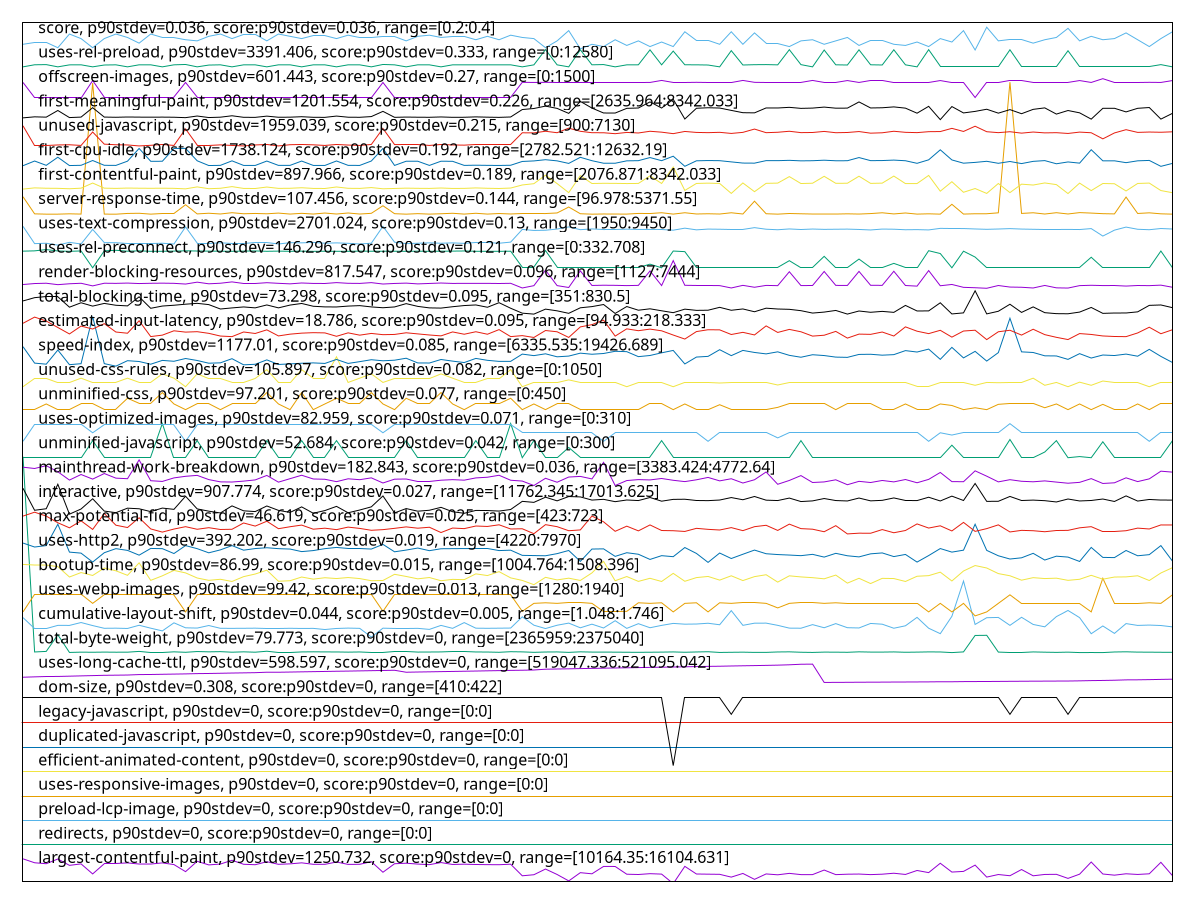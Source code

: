 reset

$largestContentfulPaintP90Stdev1250732ScoreP90Stdev0Range101643516104631 <<EOF
0 0.9284928380115165
1 0.7677167742818058
2 0.7285105765691386
3 0.9217940813853827
4 0.6610443871034937
5 0.7216647158328309
6 0.31030762570934467
7 0.7278273425868051
8 0.7277285030014355
9 0.7620294332915938
10 0.7156572372764982
11 0.7146454793389823
12 0.7623990334380988
13 0.6933783668570892
14 0.4036762902722417
15 0.8275227675181709
16 0.6796443711375701
17 0.715342662111285
18 0.8700519435334404
19 0.7057618972114765
20 0.6875125155854196
21 0.8097232557624952
22 0.7049233438807048
23 0.7226269256145628
24 0.7646531750123264
25 0.7046118494298415
26 0.7034683909538977
27 0.7981636453457197
28 0.7009250045324413
29 0.704148715372678
30 0.8124893949464789
31 0.37920069937105794
32 0.7281870159870736
33 0.7492969264617595
34 0.713948296566679
35 0.6900405840105313
36 0.7758430997071994
37 0.6977189222243103
38 0.7095195129635115
39 0.6967452453391663
40 0.6907023385678177
41 0.6873524895900593
42 0.709041060910002
43 0.23396401554489366
44 0.2772965734021149
45 0.5102064511380981
46 0.2874182603964033
47 0.02389327036288047
48 0.36193885784471513
49 0.31508110701802616
50 0.6182358074118324
51 0.615487296759957
52 0.2985045532835833
53 0.2867040481197809
54 0.3206603662798213
55 0.3030460396866923
56 -0.0881909905975864
57 0.6207108190898176
58 0.30733311042979583
59 0.30037232193318264
60 0.29372465382000756
61 0.17956168085241986
62 0.3300388309373652
63 0.08859237931515529
64 0.3098438070489924
65 0.27458443229464
66 0.3330796671508205
67 0.28243982600810025
68 0.28273078236330207
69 0.4691814339038243
70 0.2817201369059683
71 0.2987758272971095
72 0.30512954391613345
73 0.28220552056676373
74 0.2993751973888261
75 0.33860141974476354
76 0.28900191872268755
77 0.45150848816266054
78 0.36416621431918506
79 0.7477154930958383
80 0.38649215120781744
81 0.4138763643316361
82 0.6713724819591786
83 0.1805879866076947
84 0.28583032330018865
85 0.2365950311745073
86 0.49046386438206513
87 0.2333571148181015
88 0.289315809284711
89 0.29393782213789166
90 0.1275227675181707
91 0.300513350190057
92 0.7983182800909692
93 0.30719610421665466
94 0.25976302998525336
95 0.3163204099403898
96 0.2888297410207268
97 0.31572857048374914
98 0.7858650057867314
99 0.23743589504104046
EOF

$redirectsP90Stdev0ScoreP90Stdev0Range00 <<EOF
0 1.5
1 1.5
2 1.5
3 1.5
4 1.5
5 1.5
6 1.5
7 1.5
8 1.5
9 1.5
10 1.5
11 1.5
12 1.5
13 1.5
14 1.5
15 1.5
16 1.5
17 1.5
18 1.5
19 1.5
20 1.5
21 1.5
22 1.5
23 1.5
24 1.5
25 1.5
26 1.5
27 1.5
28 1.5
29 1.5
30 1.5
31 1.5
32 1.5
33 1.5
34 1.5
35 1.5
36 1.5
37 1.5
38 1.5
39 1.5
40 1.5
41 1.5
42 1.5
43 1.5
44 1.5
45 1.5
46 1.5
47 1.5
48 1.5
49 1.5
50 1.5
51 1.5
52 1.5
53 1.5
54 1.5
55 1.5
56 1.5
57 1.5
58 1.5
59 1.5
60 1.5
61 1.5
62 1.5
63 1.5
64 1.5
65 1.5
66 1.5
67 1.5
68 1.5
69 1.5
70 1.5
71 1.5
72 1.5
73 1.5
74 1.5
75 1.5
76 1.5
77 1.5
78 1.5
79 1.5
80 1.5
81 1.5
82 1.5
83 1.5
84 1.5
85 1.5
86 1.5
87 1.5
88 1.5
89 1.5
90 1.5
91 1.5
92 1.5
93 1.5
94 1.5
95 1.5
96 1.5
97 1.5
98 1.5
99 1.5
EOF

$preloadLcpImageP90Stdev0ScoreP90Stdev0Range00 <<EOF
0 2.5
1 2.5
2 2.5
3 2.5
4 2.5
5 2.5
6 2.5
7 2.5
8 2.5
9 2.5
10 2.5
11 2.5
12 2.5
13 2.5
14 2.5
15 2.5
16 2.5
17 2.5
18 2.5
19 2.5
20 2.5
21 2.5
22 2.5
23 2.5
24 2.5
25 2.5
26 2.5
27 2.5
28 2.5
29 2.5
30 2.5
31 2.5
32 2.5
33 2.5
34 2.5
35 2.5
36 2.5
37 2.5
38 2.5
39 2.5
40 2.5
41 2.5
42 2.5
43 2.5
44 2.5
45 2.5
46 2.5
47 2.5
48 2.5
49 2.5
50 2.5
51 2.5
52 2.5
53 2.5
54 2.5
55 2.5
56 2.5
57 2.5
58 2.5
59 2.5
60 2.5
61 2.5
62 2.5
63 2.5
64 2.5
65 2.5
66 2.5
67 2.5
68 2.5
69 2.5
70 2.5
71 2.5
72 2.5
73 2.5
74 2.5
75 2.5
76 2.5
77 2.5
78 2.5
79 2.5
80 2.5
81 2.5
82 2.5
83 2.5
84 2.5
85 2.5
86 2.5
87 2.5
88 2.5
89 2.5
90 2.5
91 2.5
92 2.5
93 2.5
94 2.5
95 2.5
96 2.5
97 2.5
98 2.5
99 2.5
EOF

$usesResponsiveImagesP90Stdev0ScoreP90Stdev0Range00 <<EOF
0 3.5
1 3.5
2 3.5
3 3.5
4 3.5
5 3.5
6 3.5
7 3.5
8 3.5
9 3.5
10 3.5
11 3.5
12 3.5
13 3.5
14 3.5
15 3.5
16 3.5
17 3.5
18 3.5
19 3.5
20 3.5
21 3.5
22 3.5
23 3.5
24 3.5
25 3.5
26 3.5
27 3.5
28 3.5
29 3.5
30 3.5
31 3.5
32 3.5
33 3.5
34 3.5
35 3.5
36 3.5
37 3.5
38 3.5
39 3.5
40 3.5
41 3.5
42 3.5
43 3.5
44 3.5
45 3.5
46 3.5
47 3.5
48 3.5
49 3.5
50 3.5
51 3.5
52 3.5
53 3.5
54 3.5
55 3.5
56 3.5
57 3.5
58 3.5
59 3.5
60 3.5
61 3.5
62 3.5
63 3.5
64 3.5
65 3.5
66 3.5
67 3.5
68 3.5
69 3.5
70 3.5
71 3.5
72 3.5
73 3.5
74 3.5
75 3.5
76 3.5
77 3.5
78 3.5
79 3.5
80 3.5
81 3.5
82 3.5
83 3.5
84 3.5
85 3.5
86 3.5
87 3.5
88 3.5
89 3.5
90 3.5
91 3.5
92 3.5
93 3.5
94 3.5
95 3.5
96 3.5
97 3.5
98 3.5
99 3.5
EOF

$efficientAnimatedContentP90Stdev0ScoreP90Stdev0Range00 <<EOF
0 4.5
1 4.5
2 4.5
3 4.5
4 4.5
5 4.5
6 4.5
7 4.5
8 4.5
9 4.5
10 4.5
11 4.5
12 4.5
13 4.5
14 4.5
15 4.5
16 4.5
17 4.5
18 4.5
19 4.5
20 4.5
21 4.5
22 4.5
23 4.5
24 4.5
25 4.5
26 4.5
27 4.5
28 4.5
29 4.5
30 4.5
31 4.5
32 4.5
33 4.5
34 4.5
35 4.5
36 4.5
37 4.5
38 4.5
39 4.5
40 4.5
41 4.5
42 4.5
43 4.5
44 4.5
45 4.5
46 4.5
47 4.5
48 4.5
49 4.5
50 4.5
51 4.5
52 4.5
53 4.5
54 4.5
55 4.5
56 4.5
57 4.5
58 4.5
59 4.5
60 4.5
61 4.5
62 4.5
63 4.5
64 4.5
65 4.5
66 4.5
67 4.5
68 4.5
69 4.5
70 4.5
71 4.5
72 4.5
73 4.5
74 4.5
75 4.5
76 4.5
77 4.5
78 4.5
79 4.5
80 4.5
81 4.5
82 4.5
83 4.5
84 4.5
85 4.5
86 4.5
87 4.5
88 4.5
89 4.5
90 4.5
91 4.5
92 4.5
93 4.5
94 4.5
95 4.5
96 4.5
97 4.5
98 4.5
99 4.5
EOF

$duplicatedJavascriptP90Stdev0ScoreP90Stdev0Range00 <<EOF
0 5.5
1 5.5
2 5.5
3 5.5
4 5.5
5 5.5
6 5.5
7 5.5
8 5.5
9 5.5
10 5.5
11 5.5
12 5.5
13 5.5
14 5.5
15 5.5
16 5.5
17 5.5
18 5.5
19 5.5
20 5.5
21 5.5
22 5.5
23 5.5
24 5.5
25 5.5
26 5.5
27 5.5
28 5.5
29 5.5
30 5.5
31 5.5
32 5.5
33 5.5
34 5.5
35 5.5
36 5.5
37 5.5
38 5.5
39 5.5
40 5.5
41 5.5
42 5.5
43 5.5
44 5.5
45 5.5
46 5.5
47 5.5
48 5.5
49 5.5
50 5.5
51 5.5
52 5.5
53 5.5
54 5.5
55 5.5
56 5.5
57 5.5
58 5.5
59 5.5
60 5.5
61 5.5
62 5.5
63 5.5
64 5.5
65 5.5
66 5.5
67 5.5
68 5.5
69 5.5
70 5.5
71 5.5
72 5.5
73 5.5
74 5.5
75 5.5
76 5.5
77 5.5
78 5.5
79 5.5
80 5.5
81 5.5
82 5.5
83 5.5
84 5.5
85 5.5
86 5.5
87 5.5
88 5.5
89 5.5
90 5.5
91 5.5
92 5.5
93 5.5
94 5.5
95 5.5
96 5.5
97 5.5
98 5.5
99 5.5
EOF

$legacyJavascriptP90Stdev0ScoreP90Stdev0Range00 <<EOF
0 6.5
1 6.5
2 6.5
3 6.5
4 6.5
5 6.5
6 6.5
7 6.5
8 6.5
9 6.5
10 6.5
11 6.5
12 6.5
13 6.5
14 6.5
15 6.5
16 6.5
17 6.5
18 6.5
19 6.5
20 6.5
21 6.5
22 6.5
23 6.5
24 6.5
25 6.5
26 6.5
27 6.5
28 6.5
29 6.5
30 6.5
31 6.5
32 6.5
33 6.5
34 6.5
35 6.5
36 6.5
37 6.5
38 6.5
39 6.5
40 6.5
41 6.5
42 6.5
43 6.5
44 6.5
45 6.5
46 6.5
47 6.5
48 6.5
49 6.5
50 6.5
51 6.5
52 6.5
53 6.5
54 6.5
55 6.5
56 6.5
57 6.5
58 6.5
59 6.5
60 6.5
61 6.5
62 6.5
63 6.5
64 6.5
65 6.5
66 6.5
67 6.5
68 6.5
69 6.5
70 6.5
71 6.5
72 6.5
73 6.5
74 6.5
75 6.5
76 6.5
77 6.5
78 6.5
79 6.5
80 6.5
81 6.5
82 6.5
83 6.5
84 6.5
85 6.5
86 6.5
87 6.5
88 6.5
89 6.5
90 6.5
91 6.5
92 6.5
93 6.5
94 6.5
95 6.5
96 6.5
97 6.5
98 6.5
99 6.5
EOF

$domSizeP90Stdev0308ScoreP90Stdev0Range410422 <<EOF
0 7.548999999999992
1 7.548999999999992
2 7.548999999999992
3 7.548999999999992
4 7.548999999999992
5 7.548999999999992
6 7.548999999999992
7 7.548999999999992
8 7.548999999999992
9 7.548999999999992
10 7.548999999999992
11 7.548999999999992
12 7.548999999999992
13 7.548999999999992
14 7.548999999999992
15 7.548999999999992
16 7.548999999999992
17 7.548999999999992
18 7.548999999999992
19 7.548999999999992
20 7.548999999999992
21 7.548999999999992
22 7.548999999999992
23 7.548999999999992
24 7.548999999999992
25 7.548999999999992
26 7.548999999999992
27 7.548999999999992
28 7.548999999999992
29 7.548999999999992
30 7.548999999999992
31 7.548999999999992
32 7.548999999999992
33 7.548999999999992
34 7.548999999999992
35 7.548999999999992
36 7.548999999999992
37 7.548999999999992
38 7.548999999999992
39 7.548999999999992
40 7.548999999999992
41 7.548999999999992
42 7.548999999999992
43 7.548999999999992
44 7.548999999999992
45 7.548999999999992
46 7.548999999999992
47 7.548999999999992
48 7.548999999999992
49 7.548999999999992
50 7.548999999999992
51 7.548999999999992
52 7.548999999999992
53 7.548999999999992
54 7.548999999999992
55 7.548999999999992
56 4.748999999999995
57 7.548999999999992
58 7.548999999999992
59 7.548999999999992
60 7.548999999999992
61 6.8489999999999895
62 7.548999999999992
63 7.548999999999992
64 7.548999999999992
65 7.548999999999992
66 7.548999999999992
67 7.548999999999992
68 7.548999999999992
69 7.548999999999992
70 7.548999999999992
71 7.548999999999992
72 7.548999999999992
73 7.548999999999992
74 7.548999999999992
75 7.548999999999992
76 7.548999999999992
77 7.548999999999992
78 7.548999999999992
79 7.548999999999992
80 7.548999999999992
81 7.548999999999992
82 7.548999999999992
83 7.548999999999992
84 7.548999999999992
85 6.8489999999999895
86 7.548999999999992
87 7.548999999999992
88 7.548999999999992
89 7.548999999999992
90 6.8489999999999895
91 7.548999999999992
92 7.548999999999992
93 7.548999999999992
94 7.548999999999992
95 7.548999999999992
96 7.548999999999992
97 7.548999999999992
98 7.548999999999992
99 7.548999999999992
EOF

$usesLongCacheTtlP90Stdev598597ScoreP90Stdev0Range519047336521095042 <<EOF
0 8.368575461864594
1 8.383931992996196
2 8.398135112846688
3 8.400491324014894
4 8.41201974686922
5 8.42380658302227
6 8.435299453822978
7 8.447498189816883
8 8.452480370387349
9 8.458667967625274
10 8.477583365773711
11 8.480772657389764
12 8.489424110703851
13 8.497076191890159
14 8.505253282417783
15 8.516790869244772
16 8.522434198982154
17 8.531156625402616
18 8.540272122144984
19 8.547496649348147
20 8.55548928686639
21 8.574043591167111
22 8.572697812312526
23 8.580871261675043
24 8.58938076644813
25 8.597225455052438
26 8.605143122546934
27 8.613807395047132
28 8.6202123828958
29 8.628679383200534
30 8.636918936673709
31 8.645344322100698
32 8.653957244014407
33 8.573219227097098
34 8.582351782126977
35 8.589856499803346
36 8.598306592042832
37 8.60592443175193
38 8.614091445105402
39 8.622049216845284
40 8.631373099664046
41 8.639380091696182
42 8.648849932295377
43 8.655559127361357
44 8.665056576842346
45 8.696964676206733
46 8.70579983001059
47 8.71327857418649
48 8.723094215416353
49 8.731010832933606
50 8.739446817743755
51 8.748083207492613
52 8.755507504510234
53 8.763643058698165
54 8.772308496123628
55 8.77943780340425
56 8.787317931476423
57 8.796266403899438
58 8.804610378813408
59 8.813202837348598
60 8.819291711847683
61 8.829015539767823
62 8.83748945281792
63 8.845470471349557
64 8.854103123638879
65 8.86367314543611
66 8.878278315901667
67 8.900609521619288
68 8.905268316430153
69 8.155978541934218
70 8.157427293085817
71 8.160259574049206
72 8.163673145436093
73 8.16569848252746
74 8.168110651276209
75 8.171367748938025
76 8.172844108971418
77 8.175511703835951
78 8.178272894297521
79 8.183499403456665
80 8.183188489410071
81 8.189451844650108
82 8.191942663964596
83 8.193378813296647
84 8.197085345346807
85 8.200988426367786
86 8.203946497998373
87 8.207206669836324
88 8.209002554312349
89 8.21147628068968
90 8.213281045729076
91 8.22042564808362
92 8.230465532279709
93 8.236482637031571
94 8.245351021232494
95 8.260386720127457
96 8.263183508410634
97 8.270443086264066
98 8.279558583006434
99 8.287983657881313
EOF

$totalByteWeightP90Stdev79773ScoreP90Stdev0Range23659592375040 <<EOF
0 17.404104797979926
1 9.4035997474748
2 9.426579545454388
3 10.106251262626301
4 9.384155303030184
5 9.396529040403948
6 9.392109848484779
7 9.398296717171434
8 9.393877525252265
9 9.394761363636462
10 9.426579545454388
11 9.398296717171434
12 9.398296717171434
13 9.408902777777712
14 9.390342171717293
15 9.421276515151476
16 9.408902777777712
17 9.416857323232307
18 9.393877525252265
19 9.408902777777712
20 9.393877525252265
21 9.43365025252524
22 9.395645202020205
23 9.395645202020205
24 9.405367424242286
25 9.410670454545198
26 9.405367424242286
27 9.404483585858543
28 9.396529040403948
29 9.4035997474748
30 9.392109848484779
31 9.392109848484779
32 9.408902777777712
33 9.408902777777712
34 9.399180555555631
35 9.40183207070686
36 9.405367424242286
37 9.409786616161455
38 9.409786616161455
39 9.4035997474748
40 9.400948232323117
41 9.390342171717293
42 9.414205808080624
43 9.407135101010226
44 9.388574494949353
45 9.40183207070686
46 9.405367424242286
47 9.386806818181867
48 9.408902777777712
49 9.399180555555631
50 9.39741287878769
51 9.396529040403948
52 9.392109848484779
53 9.389458333333096
54 9.392993686868522
55 9.39741287878769
56 9.405367424242286
57 9.391226010101036
58 9.4035997474748
59 9.41332196969688
60 9.384155303030184
61 9.390342171717293
62 9.395645202020205
63 9.385922979798124
64 9.386806818181867
65 9.4035997474748
66 9.408902777777712
67 9.392109848484779
68 9.385039141413927
69 9.39741287878769
70 9.395645202020205
71 9.390342171717293
72 9.408902777777712
73 9.399180555555631
74 9.398296717171434
75 9.405367424242286
76 9.391226010101036
77 9.39741287878769
78 9.406251262626029
79 9.4035997474748
80 9.37796843434353
81 9.406251262626029
82 10.08061994949503
83 10.085922979797942
84 9.399180555555631
85 9.391226010101036
86 9.391226010101036
87 9.405367424242286
88 9.394761363636462
89 9.386806818181867
90 9.396529040403948
91 9.378852272727272
92 9.380619949494758
93 9.378852272727272
94 9.402715909091057
95 9.410670454545198
96 9.39741287878769
97 9.395645202020205
98 9.391226010101036
99 9.390342171717293
EOF

$cumulativeLayoutShiftP90Stdev0044ScoreP90Stdev0005Range10481746 <<EOF
0 10.811642384877244
1 10.377922634374327
2 10.377922634374329
3 10.493012333975706
4 10.491793770710611
5 10.609998808138645
6 10.484673075726946
7 10.37359099491532
8 10.378050979247188
9 10.36666120735951
10 10.497713677971255
11 10.378050979247188
12 10.266691246808051
13 10.597164320852697
14 10.393206085553954
15 10.382462834251733
16 10.487381915706067
17 10.372747227645704
18 10.371121191691376
19 10.373590994915322
20 10.378050979247188
21 10.377922634374329
22 10.377922634374329
23 10.37359099491532
24 10.36666120735951
25 10.369747166242611
26 10.323183546099763
27 10.36666120735951
28 10.381132091774415
29 10.371121191691376
30 10.015595532696
31 10.378363819874782
32 10.36666120735951
33 10.364380746246175
34 10.371121191691376
35 10.328734461850935
36 10.492315171756603
37 10.37143403231897
38 10.606790186317157
39 10.377922634374329
40 10.373398477606033
41 10.378050979247188
42 10.383281032816212
43 10.844306260859936
44 10.500457049628626
45 10.362890241140663
46 10.498704824594226
47 10.586022972053126
48 10.393428299326663
49 10.542529317818989
50 10.385904916733876
51 10.684181231085486
52 10.369866303039306
53 10.562214012154946
54 10.395971132120192
55 10.492652077047858
56 10.573587779927188
57 10.542249348853492
58 10.548625298202086
59 10.5801800717162
60 10.518341907661593
61 11.097081025603178
62 10.494648458148987
63 10.582873531478569
64 10.58523365108504
65 10.494212085581264
66 10.380304050094034
67 10.376302280354478
68 10.523831859598157
69 10.39564224838349
70 10.565773359737722
71 10.397676514618313
72 10.387066220582819
73 10.571969208475014
74 10.541515861247413
75 10.375844065762168
76 10.475975265130682
77 10.82126022878715
78 10.376205035717085
79 10.153098959761941
80 10.864436084627338
81 12.307775953405528
82 10.530777812814605
83 10.806989883236088
84 10.817858103673627
85 10.493750361558838
86 10.824473663541369
87 10.530815424992625
88 10.433668800970494
89 10.851891337005974
90 11.103907368528393
91 10.809796441347142
92 10.151115140192424
93 10.468832872956051
94 10.164436084627336
95 10.565888870123297
96 10.491223454893415
97 10.50557961436663
98 10.487333786378745
99 10.431379560711342
EOF

$usesWebpImagesP90Stdev9942ScoreP90Stdev0013Range12801940 <<EOF
0 11.045
1 11.745000000000001
2 11.745000000000001
3 11.745000000000001
4 11.745000000000001
5 11.745000000000001
6 11.395
7 11.745000000000001
8 11.745000000000001
9 11.745000000000001
10 11.745000000000001
11 11.745000000000001
12 11.745000000000001
13 11.745000000000001
14 11.045
15 11.745000000000001
16 11.745000000000001
17 11.745000000000001
18 11.745000000000001
19 11.745000000000001
20 11.745000000000001
21 11.745000000000001
22 11.745000000000001
23 11.745000000000001
24 11.745000000000001
25 11.745000000000001
26 11.745000000000001
27 11.745000000000001
28 11.745000000000001
29 11.745000000000001
30 11.745000000000001
31 11.068333333333333
32 11.745000000000001
33 11.745000000000001
34 11.745000000000001
35 11.745000000000001
36 11.745000000000001
37 11.745000000000001
38 11.745000000000001
39 11.745000000000001
40 11.745000000000001
41 11.745000000000001
42 11.745000000000001
43 11.068333333333333
44 11.395
45 11.418333333333333
46 11.395
47 11.418333333333333
48 11.418333333333333
49 11.395
50 11.045
51 11.045
52 11.068333333333333
53 11.418333333333333
54 11.395
55 11.418333333333333
56 11.045
57 11.395
58 11.418333333333333
59 11.045
60 11.418333333333333
61 11.395
62 11.418333333333333
63 11.418333333333333
64 11.395
65 11.208333333333332
66 11.395
67 11.418333333333333
68 11.418333333333333
69 11.395
70 11.418333333333333
71 11.395
72 11.395
73 11.395
74 11.395
75 11.395
76 11.395
77 11.395
78 11.045
79 11.395
80 11.045
81 11.395
82 10.881666666666666
83 11.045
84 11.395
85 11.745000000000001
86 11.395
87 11.395
88 11.395
89 11.395
90 11.395
91 11.395
92 11.045
93 12.421666666666667
94 11.395
95 11.395
96 11.395
97 11.418333333333333
98 11.395
99 11.745000000000001
EOF

$bootupTimeP90Stdev8699ScoreP90Stdev0015Range10047641508396 <<EOF
0 12.989302720020785
1 12.965390782452458
2 12.96341327430755
3 12.901034636157984
4 12.474627812834862
5 12.656816168591499
6 12.537718656982975
7 12.842656474255595
8 12.728862624338396
9 12.543151121886806
10 13.054446838909397
11 12.337172055114786
12 12.52295174750241
13 12.74506909913518
14 12.642723581811687
15 12.434191180768273
16 12.338134290878784
17 12.381647046726341
18 12.291606024526729
19 12.489796285272055
20 12.597142397904515
21 12.754244433861176
22 12.299887313424758
23 12.322435452272455
24 12.474355053090736
25 12.386988591715465
26 12.444881847406077
27 12.411786998452197
28 12.452996449793806
29 12.41026408988083
30 12.322844591888645
31 12.332550292783772
32 12.584890939397548
33 12.497372944831096
34 12.399406736732729
35 12.453829882345302
36 12.322246035783479
37 12.37772233707476
38 12.366069434672958
39 12.603287068806894
40 12.533816677310071
41 12.694335786727859
42 12.438919016333113
43 12.334959670523547
44 12.16040858760242
45 12.4617096082867
46 12.354802941908668
47 12.427311573888666
48 12.333224615484525
49 12.642322018855058
50 13.114370639361832
51 12.321844472826852
52 12.493781608200111
53 12.294780644881966
54 12.422220058664992
55 12.291075658357597
56 12.624372912359698
57 12.299447867170334
58 12.450382502245938
59 12.497509324703158
60 12.347294472285661
61 12.524376159499509
62 12.328595276493955
63 12.490069045016181
64 12.567441892433083
65 12.265390782452457
66 12.522989630800204
67 12.478196419487169
68 12.447510948273065
69 12.400694768857765
70 12.553182619142973
71 12.223946454664517
72 12.422371591856173
73 12.20627010791328
74 12.41884844516122
75 12.411726385175726
76 12.291560564569377
77 12.505578467133532
78 12.53033899057247
79 12.6730377967074
80 12.311646289060386
81 12.720801058567577
82 12.944471625409955
83 12.843497483466649
84 12.61441718169912
85 12.525649038305428
86 12.344218348504693
87 12.448208000952494
88 12.410983872538939
89 12.42674332442174
90 12.337960027708927
91 12.381093950578533
92 12.544166394267716
93 12.384874703698493
94 12.473339780709825
95 12.479575371526913
96 12.525148978774531
97 12.33067128121313
98 12.639283778371883
99 12.856317191440542
EOF

$usesHttp2P90Stdev392202ScoreP90Stdev0019Range42207970 <<EOF
0 13.865416666666668
1 13.702916666666667
2 13.76125
3 14.63625
4 13.494583333333335
5 13.452916666666667
6 13.086250000000001
7 13.469583333333334
8 13.63625
9 13.565416666666668
10 13.369583333333335
11 13.644583333333333
12 13.63625
13 13.436250000000001
14 13.76125
15 13.63625
16 13.465416666666668
17 13.586250000000001
18 13.76125
19 13.57375
20 13.640416666666667
21 13.673750000000002
22 13.63625
23 13.619583333333335
24 13.515416666666667
25 13.557083333333335
26 13.63625
27 13.686250000000001
28 13.63625
29 13.63625
30 13.619583333333335
31 13.811250000000001
32 13.507083333333334
33 13.577916666666667
34 13.66125
35 13.552916666666668
36 13.632083333333334
37 13.63625
38 13.640416666666667
39 13.63625
40 13.63625
41 13.557083333333335
42 13.57375
43 13.361250000000002
44 13.352916666666667
45 13.344583333333334
46 13.432083333333335
47 13.561250000000001
48 13.115416666666668
49 13.619583333333335
50 13.627916666666668
51 13.319583333333334
52 13.469583333333334
53 13.407083333333334
54 13.194583333333334
55 13.34875
56 13.307083333333335
57 13.682083333333335
58 13.440416666666668
59 13.07375
60 13.457083333333333
61 13.232083333333334
62 13.407083333333334
63 13.577916666666667
64 13.427916666666668
65 13.394583333333333
66 13.373750000000001
67 13.34875
68 13.402916666666668
69 13.290416666666667
70 13.444583333333334
71 13.344583333333334
72 13.298750000000002
73 13.423750000000002
74 13.461250000000001
75 13.311250000000001
76 13.398750000000001
77 13.086250000000001
78 13.352916666666667
79 13.640416666666667
80 13.494583333333335
81 13.57375
82 14.63625
83 13.565416666666668
84 13.344583333333334
85 13.211250000000001
86 13.26125
87 13.444583333333334
88 13.169583333333334
89 13.327916666666667
90 13.290416666666667
91 13.111250000000002
92 13.686250000000001
93 13.277916666666668
94 13.269583333333335
95 13.561250000000001
96 13.344583333333334
97 13.390416666666667
98 13.76125
99 13.123750000000001
EOF

$maxPotentialFidP90Stdev46619ScoreP90Stdev0025Range423723 <<EOF
0 14.969860169491525
1 15.130029661016948
2 14.969860169491525
3 14.696978813559323
4 14.489351694915252
5 14.777063559322034
6 14.424097457627118
7 15.076639830508475
8 14.596131355932203
9 14.501216101694915
10 14.901639830508474
11 14.444860169491525
12 14.314351694915254
13 14.438927966101694
14 14.536809322033898
15 14.430029661016949
16 14.495283898305088
17 14.421131355932204
18 14.430029661016949
19 14.688080508474574
20 14.56053813559322
21 14.759266949152542
22 14.45375847457627
23 14.533843220338984
24 14.602063559322033
25 14.432995762711862
26 14.474521186440677
27 14.415199152542373
28 14.519012711864406
29 14.465622881355932
30 14.388504237288135
31 14.415199152542373
32 14.468588983050845
33 14.52791101694915
34 14.474521186440677
35 14.513080508474578
36 14.296555084745762
37 14.480453389830508
38 14.456724576271187
39 14.563504237288136
40 14.545707627118643
41 14.613927966101691
42 14.44189406779661
43 14.450792372881356
44 14.24909745762712
45 14.619860169491526
46 14.536809322033903
47 14.370707627118644
48 14.403334745762711
49 14.97282627118644
50 14.735538135593226
51 14.346978813559327
52 14.557572033898305
53 14.364775423728808
54 14.607995762711864
55 14.37960593220339
56 14.370707627118644
57 14.341046610169492
58 14.468588983050847
59 14.427063559322033
60 14.400368644067797
61 14.498249999999999
62 14.373673728813559
63 14.536809322033903
64 14.593165254237288
65 14.382572033898304
66 14.640622881355931
67 14.456724576271187
68 14.432995762711863
69 14.32918220338983
70 14.578334745762712
71 14.240199152542372
72 14.269860169491526
73 14.26689406779661
74 14.418165254237287
75 14.287656779661017
76 14.37960593220339
77 14.649521186440673
78 14.480453389830508
79 14.572402542372881
80 14.361809322033897
81 14.711809322033897
82 14.344012711864407
83 14.456724576271187
84 14.610961864406773
85 14.320283898305085
86 14.38553813559322
87 14.370707627118644
88 14.329182203389825
89 14.37960593220339
90 14.38553813559322
91 14.489351694915253
92 14.536809322033898
93 14.344012711864412
94 14.344012711864412
95 14.37070762711865
96 14.477487288135599
97 14.44189406779661
98 14.607995762711864
99 14.60502966101695
EOF

$interactiveP90Stdev907774ScoreP90Stdev0027Range1176234517013625 <<EOF
0 16.10933073910003
1 15.208392404002824
2 15.27117957485805
3 16.27428284095902
4 15.049088538469823
5 15.260526747901732
6 15.679921280520853
7 15.17596848280095
8 15.109967032948244
9 15.294779637776186
10 15.270112377262617
11 15.153280390913116
12 15.298452056551096
13 15.246037179831319
14 15.784339450184394
15 15.265045432707515
16 15.171857073246628
17 15.097645370815217
18 15.388539953871431
19 15.186334433830808
20 15.154934864341318
21 15.384546430336115
22 15.204782339152692
23 15.120440338048205
24 15.347204088994967
25 15.086811825190164
26 15.196662565589593
27 15.368422495285413
28 15.106090078938324
29 15.218892278337524
30 15.348990690509448
31 15.795154923942572
32 15.100117267096037
33 15.278575635977548
34 15.170776710715062
35 15.209419029658722
36 15.328780598645551
37 15.148694445251817
38 15.085047843429585
39 15.201999511016659
40 15.197759324450706
41 15.175373308006504
42 15.240158317760525
43 15.574090393529007
44 15.532437134010502
45 15.744015490171606
46 15.59450633712153
47 15.7710202449362
48 15.755985528828646
49 15.626115348776771
50 15.656876897588766
51 15.560728462079
52 15.629824749054091
53 15.606340417892687
54 15.732113191095031
55 15.580747063962782
56 15.655038474098415
57 15.660758519166949
58 15.608847021732403
59 15.603116684077438
60 15.62809870624582
61 15.72929038942565
62 15.639834887764643
63 15.773168762513102
64 15.62238344842679
65 15.606981909326073
66 15.70829794131174
67 15.565870805813772
68 15.592644575789853
69 15.689779783103402
70 15.607097760764045
71 15.589835417781554
72 15.709667094669568
73 15.594404368707117
74 15.615164276176424
75 15.713984355952517
76 15.610104512495576
77 15.605288898539376
78 15.742783970236985
79 15.589508568321744
80 15.78784730725764
81 15.60903540000034
82 16.30604791694806
83 15.573473197386845
84 15.576736066966781
85 15.775103649080933
86 15.608576183091778
87 15.624995611118043
88 15.601792530864936
89 15.548765843658689
90 15.670218842272098
91 15.590098237779262
92 15.609303964697453
93 15.669774106793279
94 15.569107345521443
95 15.797645370815218
96 15.585685949593682
97 15.651207358002486
98 15.627149394669397
99 15.625967422767133
EOF

$mainthreadWorkBreakdownP90Stdev182843ScoreP90Stdev0036Range3383424477264 <<EOF
0 16.973315789019374
1 16.92022492544206
2 17.03611968545397
3 16.785595945601838
4 16.445579372375366
5 16.67378277420274
6 16.485217005684095
7 16.714003491599016
8 16.524957358469393
9 16.50202976706848
10 17.271851820681142
11 16.41912306483843
12 16.39002022019948
13 16.534878851440876
14 16.600193332729102
15 16.638401956849187
16 16.465531120117046
17 16.37254884570067
18 16.36583582579122
19 16.40285713360869
20 16.452268222996214
21 16.635833969935128
22 16.36074819054031
23 16.503141554344214
24 16.643894427684195
25 16.490676243747274
26 16.47872453053315
27 16.380947673490173
28 16.498440627710952
29 16.461386087121653
30 16.536567680482005
31 16.326454991173893
32 16.482718505474775
33 16.489627900854124
34 16.387062503506705
35 16.388446195279222
36 16.44068509143328
37 16.46289062533718
38 16.44220473545419
39 16.534120540010964
40 16.562289845877626
41 16.642571159133187
42 16.438956987298173
43 16.40497194636144
44 16.222590494564066
45 16.518848570775013
46 16.356727025149006
47 16.570295922727333
48 16.595990897673275
49 16.492310691889045
50 17.170509993569244
51 16.22297116085956
52 16.425866296358638
53 16.46496918415703
54 16.45171535051942
55 16.5109663615294
56 16.437268158257048
57 16.383231671263147
58 16.457108123038942
59 16.554265642061466
60 16.41286624025136
61 16.50037417079918
62 16.32507129940138
63 16.45866099983168
64 16.777611016879654
65 16.273315789019374
66 16.43046450351533
67 16.629302219690203
68 16.346418823559876
69 16.369965752981237
70 16.45681507041463
71 16.25542447313109
72 16.393932623792075
73 16.345376522988875
74 16.42934667391745
75 16.37097482078041
76 16.468549260031338
77 16.33561817271546
78 16.474186746597958
79 16.757861686930028
80 16.382920491672387
81 16.378400834703644
82 16.82397073358107
83 16.60533534887937
84 16.37193857116345
85 16.461546208658646
86 16.39653988580011
87 16.37540082175581
88 16.4119417649623
89 16.36324971191071
90 16.316880931726075
91 16.3524611457106
92 16.505247303613743
93 16.306624089875225
94 16.333781306781642
95 16.537966478059897
96 16.38354889317606
97 16.49531674715903
98 16.810245598815705
99 16.771212197722047
EOF

$unminifiedJavascriptP90Stdev52684ScoreP90Stdev0042Range0300 <<EOF
0 17.361866666666668
1 17.361866666666668
2 17.361866666666668
3 17.361866666666668
4 17.361866666666668
5 17.361866666666668
6 18.061866666666667
7 17.361866666666668
8 17.361866666666668
9 17.361866666666668
10 17.361866666666668
11 17.361866666666668
12 18.761866666666666
13 17.361866666666668
14 17.361866666666668
15 18.061866666666667
16 17.361866666666668
17 17.361866666666668
18 17.361866666666668
19 17.361866666666668
20 17.361866666666668
21 18.061866666666667
22 17.361866666666668
23 17.361866666666668
24 18.061866666666667
25 17.361866666666668
26 17.361866666666668
27 18.061866666666667
28 17.361866666666668
29 17.361866666666668
30 17.361866666666668
31 17.361866666666668
32 17.361866666666668
33 18.061866666666667
34 17.361866666666668
35 17.361866666666668
36 17.361866666666668
37 17.361866666666668
38 17.361866666666668
39 18.061866666666667
40 17.361866666666668
41 17.361866666666668
42 18.761866666666666
43 17.361866666666668
44 18.061866666666667
45 17.361866666666668
46 17.361866666666668
47 17.78186666666667
48 17.361866666666668
49 17.361866666666668
50 17.361866666666668
51 17.361866666666668
52 17.361866666666668
53 17.361866666666668
54 17.361866666666668
55 18.061866666666667
56 17.361866666666668
57 17.361866666666668
58 17.361866666666668
59 17.361866666666668
60 17.361866666666668
61 17.361866666666668
62 17.361866666666668
63 17.361866666666668
64 17.361866666666668
65 17.361866666666668
66 17.361866666666668
67 18.061866666666667
68 17.361866666666668
69 17.361866666666668
70 17.361866666666668
71 17.361866666666668
72 17.361866666666668
73 17.361866666666668
74 17.361866666666668
75 17.361866666666668
76 17.361866666666668
77 17.361866666666668
78 17.361866666666668
79 17.361866666666668
80 17.8752
81 17.361866666666668
82 17.361866666666668
83 17.361866666666668
84 17.361866666666668
85 18.108533333333334
86 17.361866666666668
87 17.361866666666668
88 17.595200000000002
89 18.061866666666667
90 17.361866666666668
91 17.408533333333335
92 17.361866666666668
93 18.0152
94 17.361866666666668
95 17.361866666666668
96 17.361866666666668
97 17.361866666666668
98 17.361866666666668
99 18.061866666666667
EOF

$usesOptimizedImagesP90Stdev82959ScoreP90Stdev0071Range0310 <<EOF
0 18.0338
1 18.7338
2 18.7338
3 18.7338
4 18.7338
5 18.7338
6 18.3838
7 18.7338
8 18.7338
9 18.7338
10 18.7338
11 18.7338
12 18.7338
13 18.7338
14 18.0338
15 18.7338
16 18.7338
17 18.7338
18 18.7338
19 18.7338
20 18.7338
21 18.7338
22 18.7338
23 18.7338
24 18.7338
25 18.7338
26 18.7338
27 18.7338
28 18.7338
29 18.7338
30 18.7338
31 18.3838
32 18.7338
33 18.7338
34 18.7338
35 18.7338
36 18.7338
37 18.7338
38 18.7338
39 18.7338
40 18.7338
41 18.7338
42 18.7338
43 18.3838
44 18.3838
45 18.3838
46 18.3838
47 18.3838
48 18.3838
49 18.3838
50 18.0338
51 18.3838
52 18.3838
53 18.3838
54 18.3838
55 18.3838
56 18.3838
57 18.3838
58 18.3838
59 18.0338
60 18.3838
61 18.3838
62 18.3838
63 18.3838
64 18.3838
65 18.1738
66 18.3838
67 18.3838
68 18.3838
69 18.3838
70 18.3838
71 18.3838
72 18.3838
73 18.3838
74 18.3838
75 18.3838
76 18.3838
77 18.3838
78 18.0338
79 18.3838
80 18.290466666666667
81 18.3838
82 18.3838
83 18.3838
84 18.3838
85 18.757133333333332
86 18.3838
87 18.3838
88 18.3838
89 18.3838
90 18.3838
91 18.3838
92 18.3838
93 18.3838
94 18.3838
95 18.3838
96 18.3838
97 18.0338
98 18.3838
99 18.3838
EOF

$unminifiedCssP90Stdev97201ScoreP90Stdev0077Range0450 <<EOF
0 19.330755555555555
1 19.330755555555555
2 19.56408888888889
3 19.330755555555555
4 19.330755555555555
5 19.56408888888889
6 19.56408888888889
7 19.330755555555555
8 19.330755555555555
9 19.79742222222222
10 19.56408888888889
11 19.56408888888889
12 20.030755555555555
13 19.56408888888889
14 19.330755555555555
15 19.56408888888889
16 19.56408888888889
17 19.330755555555555
18 19.56408888888889
19 19.56408888888889
20 19.56408888888889
21 20.030755555555555
22 19.56408888888889
23 19.330755555555555
24 20.030755555555555
25 19.330755555555555
26 19.56408888888889
27 19.79742222222222
28 19.56408888888889
29 19.56408888888889
30 20.030755555555555
31 19.56408888888889
32 19.330755555555555
33 19.79742222222222
34 19.56408888888889
35 19.56408888888889
36 20.030755555555555
37 19.56408888888889
38 19.330755555555555
39 19.56408888888889
40 19.56408888888889
41 19.56408888888889
42 19.79742222222222
43 19.330755555555555
44 19.56408888888889
45 19.330755555555555
46 19.56408888888889
47 19.56408888888889
48 19.330755555555555
49 19.330755555555555
50 19.330755555555555
51 19.330755555555555
52 19.330755555555555
53 19.330755555555555
54 19.56408888888889
55 19.56408888888889
56 19.330755555555555
57 19.56408888888889
58 19.330755555555555
59 19.330755555555555
60 19.532977777777777
61 19.330755555555555
62 19.330755555555555
63 19.330755555555555
64 19.330755555555555
65 19.42408888888889
66 19.56408888888889
67 19.56408888888889
68 19.56408888888889
69 19.56408888888889
70 19.330755555555555
71 19.56408888888889
72 19.56408888888889
73 19.56408888888889
74 19.330755555555555
75 19.330755555555555
76 19.56408888888889
77 19.330755555555555
78 19.330755555555555
79 19.56408888888889
80 19.501866666666665
81 19.330755555555555
82 19.408533333333335
83 19.330755555555555
84 19.54853333333333
85 19.56408888888889
86 19.56408888888889
87 19.56408888888889
88 19.408533333333335
89 19.56408888888889
90 19.330755555555555
91 19.56408888888889
92 19.330755555555555
93 19.54853333333333
94 19.330755555555555
95 19.330755555555555
96 19.56408888888889
97 19.330755555555555
98 19.56408888888889
99 19.56408888888889
EOF

$unusedCssRulesP90Stdev105897ScoreP90Stdev0082Range01050 <<EOF
0 20.270516666666666
1 20.620516666666667
2 20.620516666666667
3 20.445516666666666
4 20.445516666666666
5 20.620516666666667
6 20.445516666666666
7 20.445516666666666
8 20.445516666666666
9 20.620516666666667
10 20.445516666666666
11 20.445516666666666
12 20.795516666666664
13 20.620516666666667
14 20.270516666666666
15 20.795516666666664
16 20.620516666666667
17 20.620516666666667
18 20.445516666666666
19 20.445516666666666
20 20.60885
21 20.970516666666665
22 20.445516666666666
23 20.445516666666666
24 20.970516666666665
25 20.620516666666667
26 20.620516666666667
27 21.495516666666667
28 20.445516666666666
29 20.620516666666667
30 20.795516666666664
31 20.445516666666666
32 20.620516666666667
33 20.620516666666667
34 20.620516666666667
35 20.620516666666667
36 20.795516666666664
37 20.620516666666667
38 20.445516666666666
39 20.445516666666666
40 20.620516666666667
41 20.620516666666667
42 20.970516666666665
43 20.270516666666666
44 20.445516666666666
45 20.445516666666666
46 20.445516666666666
47 20.550516666666667
48 20.445516666666666
49 20.445516666666666
50 20.445516666666666
51 20.445516666666666
52 20.270516666666666
53 20.445516666666666
54 20.445516666666666
55 20.445516666666666
56 20.270516666666666
57 20.445516666666666
58 20.445516666666666
59 20.445516666666666
60 20.422183333333333
61 20.445516666666666
62 20.445516666666666
63 20.445516666666666
64 20.445516666666666
65 20.340516666666666
66 20.445516666666666
67 20.445516666666666
68 20.445516666666666
69 20.445516666666666
70 20.445516666666666
71 20.445516666666666
72 20.445516666666666
73 20.445516666666666
74 20.445516666666666
75 20.445516666666666
76 20.445516666666666
77 20.270516666666666
78 20.270516666666666
79 20.445516666666666
80 20.445516666666666
81 20.445516666666666
82 20.32885
83 20.445516666666666
84 20.43385
85 20.445516666666666
86 20.445516666666666
87 20.620516666666667
88 20.32885
89 20.445516666666666
90 20.270516666666666
91 20.457183333333333
92 20.32885
93 20.50385
94 20.445516666666666
95 20.445516666666666
96 20.445516666666666
97 20.270516666666666
98 20.445516666666666
99 20.445516666666666
EOF

$speedIndexP90Stdev117701ScoreP90Stdev0085Range633553519426689 <<EOF
0 21.911682943556556
1 21.237277829170758
2 21.193815154595175
3 21.772826577257735
4 21.173537296715708
5 21.213686585906412
6 23.14088872296452
7 21.21593988933345
8 21.11334581541775
9 21.336709815116535
10 21.303274039129633
11 21.192345974508584
12 21.348755602394338
13 21.312332436500604
14 21.4264092527349
15 21.34508772821566
16 21.233466636068897
17 21.248447647485527
18 21.418841287474685
19 21.16696392984186
20 21.189707787388716
21 21.370152626574125
22 21.182177114807477
23 21.20592275896208
24 21.23204429801584
25 21.246088693513048
26 21.224284273107354
27 21.388002672404284
28 21.224163260090926
29 21.297234406318466
30 21.376249845331525
31 21.332734482613397
32 21.356843186455055
33 21.43758538521819
34 21.24494582714914
35 21.24136635174704
36 21.3856625381595
37 21.318737932765007
38 21.26023912617086
39 21.42974045939167
40 21.351279899293985
41 21.30838690794525
42 21.30970737739043
43 21.606371988881108
44 21.544073528083842
45 21.618658846420402
46 21.495948919109857
47 21.52526787506708
48 21.645490979430516
49 21.60047144380723
50 21.631168915845063
51 21.721845419521777
52 21.70637974546159
53 21.502153795773072
54 21.549939020608072
55 21.659295688182112
56 21.756646210127865
57 21.203234346311024
58 21.48544156621018
59 21.513192864024724
60 21.78731327550579
61 21.543733348718234
62 21.757543393609033
63 21.674061677508444
64 21.615289435215566
65 21.699842605399866
66 21.555718792276252
67 21.477868762387633
68 21.580883139959713
69 21.54737291262397
70 21.483567962030538
71 21.472768304460462
72 21.593419811350785
73 21.600014637993013
74 21.562611865149268
75 21.584608295288124
76 21.749407648970056
77 21.691382177813285
78 21.81132441821864
79 21.39195441025474
80 21.882177114807476
81 21.450956382657974
82 21.718991347201726
83 21.3207284768478
84 21.666800397397044
85 23.075113923006494
86 21.698549075277533
87 21.67280133244055
88 21.536772558191164
89 21.530659511263813
90 21.389975745301502
91 21.62512396503992
92 21.44540125928808
93 21.56937741946283
94 21.54793035839274
95 21.60714404099483
96 21.520171989970912
97 21.801255119589005
98 21.51282751962536
99 21.262082060441816
EOF

$estimatedInputLatencyP90Stdev18786ScoreP90Stdev0095Range94933218333 <<EOF
0 22.868877580071175
1 23.122471886120994
2 22.96204483985765
3 22.69649323843416
4 22.43193807829181
5 22.753788612099644
6 22.63421565836299
7 22.853930960854093
8 22.511155160142348
9 22.461831316725977
10 22.972507473309605
11 22.324820640569396
12 22.383610676156582
13 22.561475444839857
14 22.507169395017794
15 22.52510533807829
16 22.457347330960854
17 22.345745907473308
18 22.322329537366546
19 22.512649822064056
20 22.45136868327402
21 22.60033665480427
22 22.351226334519573
23 22.423468327402134
24 22.465318861209962
25 22.484749466192167
26 22.47528327402135
27 22.33578149466192
28 22.477276156583628
29 22.382614234875444
30 22.4533615658363
31 22.40254306049822
32 22.412009252669037
33 22.480265480427043
34 22.43442918149466
35 22.389589323843417
36 22.35321921708185
37 22.515140925266902
38 22.420479003558718
39 22.52261423487544
40 22.420479003558718
41 22.609802846975086
42 22.323325978647684
43 22.36368185053381
44 22.28795231316726
45 22.572934519572954
46 22.521119572953744
47 22.289945195729537
48 22.720407829181493
49 22.81407330960854
50 22.997418505338082
51 22.343753024911035
52 22.64168896797153
53 22.564962989323842
54 22.630728113879
55 22.560977224199288
56 22.387596441281136
57 22.22318362989324
58 22.52909110320285
59 22.604820640569397
60 22.5998384341637
61 22.40951814946619
62 22.498201423487544
63 22.391582206405698
64 22.76225836298932
65 22.49371743772242
66 22.618770818505336
67 22.521119572953737
68 22.34375302491103
69 22.379624911032028
70 22.537062633451956
71 22.26204483985765
72 22.42546120996441
73 22.415496797153025
74 22.511155160142348
75 22.347738790035585
76 22.72240071174377
77 22.545034163701065
78 22.445390035587195
79 22.5819024911032
80 22.301902491103203
81 22.552009252669038
82 22.58489181494662
83 22.200265480427046
84 22.521119572953733
85 22.58339715302491
86 22.38560355871886
87 22.625247686832736
88 22.403539501779356
89 22.29393096085409
90 22.202258362989323
91 22.447382918149465
92 22.411511032028468
93 22.349731672597876
94 22.327809964412815
95 22.32183131672598
96 22.473290391459077
97 22.70745409252669
98 22.441404270462634
99 22.604820640569393
EOF

$totalBlockingTimeP90Stdev73298ScoreP90Stdev0095Range3518305 <<EOF
0 23.78460355049787
1 23.91902744807966
2 23.95387808819346
3 23.95387808819346
4 23.528700278805122
5 23.709923607396874
6 23.57251251209104
7 23.683038827880516
8 23.60736315220484
9 23.58185945376956
10 23.953878088193456
11 23.482896580369847
12 23.57549970981508
13 23.60835888477952
14 23.651175385490756
15 23.686026025604555
16 23.634247931721198
17 23.454020335704126
18 23.498828301564725
19 23.53865760455192
20 23.500819766714084
21 23.620307675675676
22 23.500819766714084
23 23.615329012802277
24 23.681047362731153
25 23.56653811664296
26 23.54064906970128
27 23.537661871977242
28 23.573508244665717
29 23.592427163584638
30 23.5396533371266
31 23.505798429587482
32 23.53865760455192
33 23.674077234708392
34 23.56155945376956
35 23.499824034139404
36 23.491247789473686
37 23.547619197724043
38 23.595414361308677
39 23.620307675675676
40 23.525713081081083
41 23.71291080512091
42 23.484888045519206
43 23.283750065433857
44 23.24491649502134
45 23.449041672830727
46 23.379340392603133
47 23.276779937411096
48 23.503806964438123
49 23.55259786059744
50 23.638230862019917
51 23.272797007112377
52 23.55558505832148
53 23.40423370697013
54 23.461986196301567
55 23.38133185775249
56 23.303664716927454
57 23.448045940256048
58 23.39825931152205
59 23.404233706970132
60 23.522725883357044
61 23.40224224182077
62 23.456011800853485
63 23.341400990042676
64 23.487875243243245
65 23.454020335704126
66 23.441075812233287
67 23.38531478805121
68 23.287732995732576
69 23.327562298719773
70 23.39527211379801
71 23.24591222759602
72 23.372370264580372
73 23.319596438122336
74 23.356438543385494
75 23.316609240398293
76 23.60138875675676
77 23.373365997155048
78 23.376353194879094
79 23.708927874822194
80 23.251886623044097
81 23.295698856330016
82 24.199824034139407
83 23.253878088193456
84 23.36141720625889
85 23.649183920341397
86 23.314617775248934
87 23.54064906970128
88 23.303664716927454
89 23.263835413940257
90 23.25885675106686
91 23.327562298719773
92 23.517747220483642
93 23.275784204836423
94 23.28972446088194
95 23.290720193456618
96 23.337519624466573
97 23.603380221906118
98 23.619311943100996
99 23.508785627311525
EOF

$renderBlockingResourcesP90Stdev817547ScoreP90Stdev0096Range11277444 <<EOF
0 24.45723597232898
1 24.49723084806559
2 24.50996464258263
3 24.451496797335384
4 24.48808403791955
5 24.508529848834232
6 24.400920317704333
7 24.509785293364082
8 24.504763515244687
9 24.516421214450425
10 24.497051498847043
11 24.507991801178584
12 24.51301357929798
13 24.505660261337436
14 24.476605687932363
15 24.55390520112734
16 24.486828593389703
17 24.509785293364082
18 24.56448680502178
19 24.49956238790674
20 24.49938303868819
21 24.53202459646426
22 24.506198308993085
23 24.484855751985652
24 24.520008198821422
25 24.501893927747886
26 24.49974173712529
27 24.53561158083526
28 24.506915705867282
29 24.502611324622087
30 24.53435613630541
31 24.477502434025112
32 24.50081783243659
33 24.514448373046378
34 24.483241609018705
35 24.500997181655137
36 24.518394055854472
37 24.50207327696644
38 24.505301562900335
39 24.502970023059188
40 24.504763515244687
41 24.499203689469642
42 24.506736356648734
43 24.31537074045606
44 24.410246477068924
45 25.042811170894186
46 24.41221931847297
47 24.33581655137074
48 25.01537074045606
49 24.418855239559313
50 24.428002049705356
51 24.423518319241612
52 24.41275736612862
53 24.42208352549321
54 25.012859851396364
55 24.414730207532667
56 25.43630335639252
57 24.425311811427108
58 24.418317191903665
59 24.417599795029467
60 24.41239866769152
61 24.31572943889316
62 24.423159620804512
63 24.344963361516783
64 24.420648731744812
65 24.411143223161673
66 24.981115039713043
67 24.414192159877018
68 24.416703048936718
69 24.99187599282603
70 24.42154547783756
71 24.419393287214966
72 24.99474558032283
73 24.42549116064566
74 24.423159620804512
75 25.000664104534973
76 24.416882398155266
77 24.391235459902642
78 25.0284632334102
79 24.406300794260826
80 24.45956751217013
81 24.341735075582886
82 24.325414296694852
83 24.303354342813222
84 24.416344350499617
85 24.353213425570075
86 24.344604663079686
87 24.31501204201896
88 24.419213937996414
89 24.320930566231105
90 24.312142454522164
91 24.412039969254423
92 24.42602920830131
93 24.41437150909557
94 24.416523699718166
95 24.39356699974379
96 24.416703048936718
97 24.41132257238022
98 24.4317683832949
99 24.344784012298234
EOF

$usesRelPreconnectP90Stdev146296ScoreP90Stdev0121Range0332708 <<EOF
0 25.824271797582778
1 25.836251414927265
2 25.888952757746864
3 25.83125317757829
4 25.817550648975274
5 25.832222315161218
6 25.142564269460483
7 25.83626936191954
8 25.860282437585344
9 25.82193420183878
10 25.83665970900155
11 25.81732182482375
12 25.818771044450067
13 25.8267081017843
14 25.83871015286913
15 25.829359769893134
16 25.82516466044853
17 25.82323087203075
18 25.81895051437283
19 25.824971730281558
20 25.833720889016295
21 25.818241608177914
22 25.825640255743853
23 25.817864721340108
24 25.82485507483176
25 25.816545617407794
26 25.821202861903515
27 25.817743579142245
28 25.818187767201085
29 25.825689609972613
30 25.821216322147723
31 25.822154052494167
32 25.821965609075264
33 25.817999323782182
34 25.8233834214651
35 25.81706608018381
36 25.82203739704437
37 25.826371595679117
38 25.83131150530319
39 25.819466490400778
40 25.817828827355555
41 25.818039704514803
42 25.82218994647872
43 25.142564269460483
44 25.142564269460483
45 25.84697922956047
46 25.142564269460483
47 25.142564269460483
48 25.142564269460483
49 25.142564269460483
50 25.142564269460483
51 25.142564269460483
52 25.142564269460483
53 25.142564269460483
54 25.291064413728197
55 25.142564269460483
56 25.82902775053602
57 25.8040522674217
58 25.142564269460483
59 25.142564269460483
60 25.142564269460483
61 25.142564269460483
62 25.142564269460483
63 25.142564269460483
64 25.142564269460483
65 25.142564269460483
66 25.434021180654383
67 25.142564269460483
68 25.142564269460483
69 25.611465336671444
70 25.142564269460483
71 25.142564269460483
72 25.499992080900103
73 25.142564269460483
74 25.142564269460483
75 25.32310876839168
76 25.142564269460483
77 25.142564269460483
78 25.842564269460482
79 25.726673810191585
80 25.142564269460483
81 25.823141137069367
82 25.582144438055945
83 25.142564269460483
84 25.142564269460483
85 25.142564269460483
86 25.142564269460483
87 25.142564269460483
88 25.142564269460483
89 25.142564269460483
90 25.142564269460483
91 25.142564269460483
92 25.574507992810787
93 25.142564269460483
94 25.142564269460483
95 25.142564269460483
96 25.142564269460483
97 25.142564269460483
98 25.828870714353602
99 25.142564269460483
EOF

$usesTextCompressionP90Stdev2701024ScoreP90Stdev013Range19509450 <<EOF
0 26.842064610866373
1 26.132813509544786
2 26.148232011747428
3 26.071139500734212
4 26.185236417033774
5 26.117395007342143
6 26.714604992657854
7 26.1739295154185
8 26.16981791483113
9 26.117395007342143
10 26.117395007342143
11 26.136925110132157
12 26.148232011747428
13 26.117395007342143
14 26.817395007342142
15 26.132813509544786
16 26.132813509544786
17 26.1667342143906
18 26.148232011747428
19 26.148232011747428
20 26.163650513950074
21 26.163650513950074
22 26.117395007342143
23 26.171873715124814
24 26.163650513950074
25 26.18318061674009
26 26.148232011747428
27 26.163650513950074
28 26.1451483113069
29 26.117395007342143
30 26.149259911894273
31 26.840008810572687
32 26.19140381791483
33 26.132813509544786
34 26.148232011747428
35 26.163650513950074
36 26.148232011747428
37 26.163650513950074
38 26.14206461086637
39 26.163650513950074
40 26.163650513950074
41 26.148232011747428
42 26.19448751835536
43 26.713577092511013
44 26.6724610866373
45 26.68068428781204
46 26.730023494860497
47 26.817395007342142
48 26.704325991189425
49 26.735162995594713
50 26.70946549192364
51 26.711521292217327
52 26.724883994126284
53 26.713577092511013
54 26.714604992657854
55 26.711521292217327
56 26.682740088105724
57 26.766
58 26.697130690161526
59 26.72796769456681
60 26.721800293685757
61 26.72693979441997
62 26.72693979441997
63 26.7875859030837
64 26.722828193832598
65 26.701242290748898
66 26.73413509544787
67 26.710493392070482
68 26.730023494860497
69 26.71666079295154
70 26.721800293685757
71 26.72693979441997
72 26.71254919236417
73 26.691991189427313
74 26.728995594713655
75 26.722828193832598
76 26.701242290748898
77 26.70638179148311
78 26.694046989721
79 26.757776798825255
80 26.751609397944197
81 26.750581497797356
82 26.733107195301027
83 26.718716593245226
84 26.73105139500734
85 26.74749779735683
86 26.728995594713655
87 26.71974449339207
88 26.710493392070482
89 26.710493392070482
90 26.714604992657854
91 26.70946549192364
92 26.74852569750367
93 26.44221145374449
94 26.68479588839941
95 26.810199706314243
96 26.720772393538912
97 26.70227019089574
98 26.751609397944197
99 26.73105139500734
EOF

$serverResponseTimeP90Stdev107456ScoreP90Stdev0144Range96978537155 <<EOF
0 28.054737674034314
1 27.352166859061505
2 27.340082900689104
3 27.34045103893212
4 27.353816815699417
5 27.342998268446465
6 32.71156339361054
7 27.34183130097975
8 27.33868930773017
9 27.369083785510032
10 27.376534739475904
11 27.340768929894057
12 27.36656834509188
13 27.3672010506516
14 27.72624248488187
15 27.350294378750235
16 27.377810405142508
17 27.346551469037127
18 27.399419812371086
19 27.356058459708418
20 27.368615152704855
21 27.355021724990625
22 27.383659598842115
23 27.34351509762329
24 27.37374140082974
25 27.344423650501593
26 27.385826384656855
27 27.34543064703263
28 27.38754402130602
29 27.34497739604819
30 27.374250026368834
31 27.68476591798706
32 27.358620045588786
33 27.33982551155541
34 27.3608237477733
35 27.341595446395086
36 27.356205099732797
37 27.37646808491937
38 27.342582959286517
39 27.37583743026908
40 27.34269575930527
41 27.366034083184886
42 27.346802705442528
43 27.35755562359366
44 27.357464358123945
45 27.365155268493343
46 27.38920013067223
47 27.631700687347646
48 27.35708083806019
49 27.339612216974498
50 27.346523781759796
51 27.34399501043034
52 27.34279830477686
53 27.36970521106788
54 27.36563415584568
55 27.39830821945903
56 27.34229378105663
57 27.397801644829364
58 27.346818087263266
59 27.356291237928932
60 27.34510557788768
61 27.396771062839864
62 27.34611052350928
63 27.871607869046503
64 27.357060328965872
65 27.340302347998314
66 27.366965196066943
67 27.355477026884493
68 27.345215301542282
69 27.345877745288767
70 27.343790944941873
71 27.35374913568817
72 27.34367301764954
73 27.363662206426966
74 27.39646342642509
75 27.34899615307988
76 27.387743984975625
77 27.342214821043502
78 27.354126503023625
79 27.340508464396212
80 27.74350806593381
81 27.34323822484999
82 27.356223557917684
83 27.3571587726186
84 27.394773477053253
85 32.74752403958841
86 27.370015923846804
87 27.39675978283799
88 27.34538450157041
89 27.3992403577958
90 27.34732466189293
91 27.403602642157324
92 27.384001075262518
93 27.359676263946184
94 27.350151840544722
95 28.040082900689107
96 27.367979370780986
97 27.39436944789518
98 27.353350233803674
99 27.34014135160791
EOF

$firstContentfulPaintP90Stdev897966ScoreP90Stdev0189Range20768718342033 <<EOF
0 28.366815246995678
1 28.416765459446097
2 28.4014774666271
3 28.39766962662125
4 28.380883943530744
5 28.404188555739815
6 28.614098923283066
7 28.40506519325585
8 28.395380898480354
9 28.408767399655197
10 28.402625733417004
11 28.399257599802755
12 28.402779674017612
13 28.397375621755863
14 28.376795281178545
15 28.456809008839347
16 28.38232742936542
17 28.40006173346408
18 28.468545093321453
19 28.393765346081388
20 28.391194754868952
21 28.45120218862029
22 28.396220416798045
23 28.40017508578239
24 28.422509048300178
25 28.394455693788913
26 28.391555279419222
27 28.453942504765344
28 28.39892248629247
29 28.394546930696993
30 28.429181571110952
31 28.37924167918531
32 28.392632863623493
33 28.405425631079027
34 28.39799086379571
35 28.39454727760539
36 28.411013978426013
37 28.392963987687228
38 28.39620619355382
39 28.414660939663335
40 28.39987795874144
41 28.39127072780762
42 28.40943415759181
43 28.535759462267205
44 28.58819414592082
45 28.938277707480644
46 28.592554697728183
47 28.22061712141608
48 28.918265255947155
49 28.59579395487341
50 28.603804503366558
51 28.601141374339555
52 28.593960977637416
53 28.598004975533666
54 28.908394758090243
55 28.596053529080525
56 29.270733986181895
57 28.310953281846345
58 28.597969937785695
59 28.61074206419168
60 28.596876655976516
61 28.189618427897877
62 28.618288275797127
63 28.260889977258913
64 28.60203449000439
65 28.611808460600187
66 28.878484663117874
67 28.594221852751012
68 28.606853567983823
69 28.89056609490794
70 28.602858137262977
71 28.606471535113013
72 28.894387204159926
73 28.600540615725233
74 28.610634175680605
75 28.899978760409574
76 28.59209218210956
77 28.594005121730774
78 28.926927298407502
79 28.280992364794
80 28.668967863149593
81 28.236095740398532
82 28.389575993567327
83 28.1889974618695
84 28.59591528608482
85 28.222493202020246
86 28.568930062524043
87 28.532901370721795
88 28.618424003706963
89 28.55053845374255
90 28.18401533694407
91 28.611437788979337
92 28.30479374982577
93 28.59598961120861
94 28.58587194111973
95 28.289646341634146
96 28.597134929277146
97 28.61321326614874
98 28.306413291671284
99 28.218265255947156
EOF

$firstCpuIdleP90Stdev1738124ScoreP90Stdev0192Range27825211263219 <<EOF
0 29.324767964399413
1 29.51675163377217
2 29.339691281096933
3 29.671755632789402
4 29.330825037955194
5 29.340858501253475
6 29.53775450216156
7 29.34123592484088
8 29.33706649196948
9 29.510292866216258
10 30.03108484338863
11 29.506044871885827
12 29.50694205569649
13 30.030825037955193
14 30.034318259789007
15 29.52697201658752
16 29.331446509877313
17 29.339081757685694
18 29.52396898241254
19 29.33637093927991
20 29.335264208459698
21 29.515750049847696
22 29.337427934423587
23 29.33913055988482
24 29.515008719425815
25 29.336668158488038
26 29.33541942708384
27 29.51887256913147
28 29.33859127131409
29 29.33670743921755
30 29.517134732902242
31 30.031640747857296
32 29.335883365357834
33 29.508288204803453
34 29.507792341601952
35 29.33670758857394
36 29.509095625426134
37 29.50463673987868
38 29.33742181081176
39 29.345367234494756
40 29.339002636140215
41 29.335296917508227
42 29.343116919166086
43 29.498955148277286
44 29.520895003954212
45 29.57080285106405
46 29.522996859035203
47 29.418640095916672
48 29.669043059446082
49 29.530041701049754
50 29.42680025674363
51 29.425653685107452
52 29.524117816051184
53 29.531178079112586
54 29.65880113197205
55 29.530634459206667
56 29.71393708735631
57 29.300717404275627
58 29.52560656316767
59 29.53654408067037
60 29.53065185922563
61 29.48116448768146
62 29.43303603521525
63 29.42935178656375
64 29.53264192105171
65 29.53146775582322
66 29.545059821713284
67 29.523596338229485
68 29.52934390801439
69 29.550261307211898
70 29.527568620671374
71 29.528764069184867
72 29.658445589095194
73 29.531964701858517
74 29.53621952924361
75 29.554313794033064
76 29.52828265621371
77 29.422581274891176
78 29.565916096809822
79 29.97552083260211
80 29.561396684586946
81 29.42797315244284
82 29.46012021023405
83 29.505384380607868
84 29.423403668491552
85 29.49734258471681
86 29.411785571276976
87 29.502753505207686
88 29.53391003144699
89 29.403867330456233
90 29.47873617687978
91 29.430086657321937
92 29.979537324534252
93 29.524396403050158
94 29.525740125115846
95 29.449459450114595
96 29.524758442929805
97 29.541157699433718
98 29.298762777252126
99 29.419629843347554
EOF

$unusedJavascriptP90Stdev1959039ScoreP90Stdev0215Range9007130 <<EOF
0 30.959499054820416
1 30.154962192816637
2 30.154962192816637
3 30.174810964083175
4 30.18275047258979
5 30.154962192816637
6 30.705434782608695
7 30.20789224952741
8 30.18275047258979
9 30.174810964083175
10 30.135113421550095
11 30.160255198487715
12 30.194659735349717
13 30.154962192816637
14 30.832466918714555
15 30.154962192816637
16 30.154962192816637
17 30.178780718336483
18 30.154962192816637
19 30.135113421550095
20 30.174810964083175
21 30.194659735349717
22 30.135113421550095
23 30.18539697542533
24 30.194659735349717
25 30.180103969754253
26 30.154962192816637
27 30.194659735349717
28 30.170841209829867
29 30.154962192816637
30 30.194659735349717
31 30.84834593572779
32 30.19068998109641
33 30.174810964083175
34 30.174810964083175
35 30.154962192816637
36 30.194659735349717
37 30.174810964083175
38 30.16687145557656
39 30.174810964083175
40 30.174810964083175
41 30.174810964083175
42 30.194659735349717
43 30.67367674858223
44 30.669706994328923
45 30.735869565217392
46 30.67632325141777
47 30.862901701323253
48 30.734546313799623
49 30.67632325141777
50 30.675
51 30.63662570888469
52 30.688232514177695
53 30.665737240075615
54 30.735869565217392
55 30.698818525519847
56 30.63794896030246
57 30.727930056710775
58 30.688232514177695
59 30.67896975425331
60 30.692202268431004
61 30.647211720226842
62 30.690879017013234
63 30.825850661625708
64 30.67764650283554
65 30.694848771266543
66 30.735869565217392
67 30.68029300567108
68 30.685586011342156
69 30.729253308128545
70 30.67632325141777
71 30.685586011342156
72 30.723960302457467
73 30.657797731568998
74 30.67367674858223
75 30.735869565217392
76 30.692202268431004
77 30.68029300567108
78 30.71866729678639
79 30.723960302457467
80 30.854962192816636
81 30.727930056710775
82 30.942296786389413
83 30.71734404536862
84 30.67896975425331
85 30.71734404536862
86 30.659120982986767
87 30.704111531190925
88 30.669706994328923
89 30.67764650283554
90 30.645888468809073
91 30.701465028355386
92 30.675
93 30.424905482041588
94 30.667060491493384
95 30.800708884688092
96 30.689555765595465
97 30.704111531190925
98 30.694848771266543
99 30.71337429111531
EOF

$firstMeaningfulPaintP90Stdev1201554ScoreP90Stdev0226Range26359648342033 <<EOF
0 31.284803518929962
1 31.326885018421745
2 31.314005360248487
3 31.586858854931346
4 31.29665595792966
5 31.3162893684543
6 31.701574080379302
7 31.317027908279776
8 31.3088691913158
9 31.32014690195507
10 31.314972739283835
11 31.312135191533326
12 31.315102429449073
13 31.31054968359775
14 31.293211387140957
15 31.360620462592557
16 31.297872049822736
17 31.312812649117596
18 31.370507748530716
19 31.307508138697187
20 31.30534249559993
21 31.35589689104753
22 31.309576459371854
23 31.31290814491814
24 31.331723813285407
25 31.308089735156504
26 31.30564622631367
27 31.358205522118514
28 31.31185286882996
29 31.308166599412182
30 31.337345206098288
31 31.55124220924822
32 31.306554057470333
33 31.317331565928637
34 31.31106800586941
35 31.30816689167171
36 31.322039574653836
37 31.306833019189135
38 31.309564476731236
39 31.32511202599941
40 31.31265782463301
41 31.30540650043641
42 31.32070862476653
43 31.62565177715712
44 31.668583532678685
45 31.7662428574381
46 31.672696427941432
47 31.468491846689837
48 31.95847860733325
49 31.686481725324896
50 31.48445959209338
51 31.482215988767216
52 31.674889908758665
53 31.68870538193832
54 31.93843727557339
55 31.687641630323846
56 32.04632692589112
57 31.23774155176866
58 31.67780307866186
59 31.69920553610522
60 31.687675678558776
61 31.590839137433584
62 31.49666171961748
63 31.489452407727928
64 31.69156981756534
65 31.68927221929151
66 31.71586907837837
67 31.67386948461911
68 31.685116288813372
69 31.726047308675955
70 31.68164241900706
71 31.683981664263527
72 31.93774155176866
73 31.6902446398037
74 31.698570456152407
75 31.733977186430057
76 31.683039638742173
77 31.476203918031224
78 31.756680491029407
79 31.212500411564044
80 31.7478369369281
81 31.48675470616123
82 31.54965984310256
83 31.638232453833954
84 31.477813172053395
85 31.622496324105796
86 31.45507896100903
87 31.63308437532553
88 31.69405124708184
89 31.439584602974826
90 31.58608743590905
91 31.4908903976671
92 31.23255233773177
93 31.67543504584195
94 31.678064431744144
95 31.52879894256328
96 31.676143482936116
97 31.70823343290337
98 31.23391675133495
99 31.47042857751234
EOF

$offscreenImagesP90Stdev601443ScoreP90Stdev027Range01500 <<EOF
0 32.735735294117646
1 32.11808823529412
2 32.11808823529412
3 32.11808823529412
4 32.11808823529412
5 32.11808823529412
6 32.81294117647059
7 32.11808823529412
8 32.11808823529412
9 32.11808823529412
10 32.11808823529412
11 32.11808823529412
12 32.11808823529412
13 32.11808823529412
14 32.735735294117646
15 32.11808823529412
16 32.11808823529412
17 32.11808823529412
18 32.11808823529412
19 32.11808823529412
20 32.11808823529412
21 32.11808823529412
22 32.11808823529412
23 32.11808823529412
24 32.11808823529412
25 32.11808823529412
26 32.11808823529412
27 32.11808823529412
28 32.11808823529412
29 32.11808823529412
30 32.11808823529412
31 32.735735294117646
32 32.11808823529412
33 32.11808823529412
34 32.11808823529412
35 32.11808823529412
36 32.11808823529412
37 32.11808823529412
38 32.11808823529412
39 32.11808823529412
40 32.11808823529412
41 32.11808823529412
42 32.11808823529412
43 32.74088235294118
44 32.735735294117646
45 32.74088235294118
46 32.735735294117646
47 32.735735294117646
48 32.735735294117646
49 32.735735294117646
50 32.735735294117646
51 32.735735294117646
52 32.74088235294118
53 32.74088235294118
54 32.735735294117646
55 32.81808823529412
56 32.735735294117646
57 32.735735294117646
58 32.74088235294118
59 32.735735294117646
60 32.735735294117646
61 32.735735294117646
62 32.81808823529412
63 32.74088235294118
64 32.735735294117646
65 32.735735294117646
66 32.735735294117646
67 32.735735294117646
68 32.81808823529412
69 32.735735294117646
70 32.735735294117646
71 32.81294117647059
72 32.735735294117646
73 32.81294117647059
74 32.81294117647059
75 32.735735294117646
76 32.735735294117646
77 32.735735294117646
78 32.735735294117646
79 32.81294117647059
80 32.735735294117646
81 32.735735294117646
82 32.11808823529412
83 32.735735294117646
84 32.735735294117646
85 32.81294117647059
86 32.81294117647059
87 32.735735294117646
88 32.735735294117646
89 32.735735294117646
90 32.735735294117646
91 32.81294117647059
92 32.735735294117646
93 32.89014705882353
94 32.735735294117646
95 32.735735294117646
96 32.735735294117646
97 32.74088235294118
98 32.735735294117646
99 32.81294117647059
EOF

$usesRelPreloadP90Stdev3391406ScoreP90Stdev0333Range012580 <<EOF
0 33.37473078157599
1 33.459660969346814
2 33.46645763119884
3 33.37473078157599
4 33.455785186968384
5 33.45831287112823
6 33.37473078157599
7 33.449943428021186
8 33.4573579682234
9 33.37473078157599
10 33.45814435885091
11 33.45780733429626
12 33.37473078157599
13 33.45758265125983
14 33.47224321938694
15 33.37473078157599
16 33.447471914620444
17 33.45786350505537
18 33.37473078157599
19 33.45713328518697
20 33.45685243139143
21 33.37473078157599
22 33.457470309741616
23 33.45820052961002
24 33.37473078157599
25 33.45718945594608
26 33.45696477290964
27 33.37473078157599
28 33.457751163537154
29 33.45724562670518
30 33.37473078157599
31 33.47263641470069
32 33.45707711442786
33 33.37473078157599
34 33.45803201733269
35 33.45724562670518
36 33.37473078157599
37 33.45707711442786
38 33.457470309741616
39 33.45724562670518
40 33.45786350505537
41 33.45685243139143
42 33.45791967581447
43 33.37473078157599
44 33.456627748355
45 34.081358931150696
46 33.456908602150534
47 33.37473078157599
48 34.0740567324667
49 33.45814435885091
50 33.46853594928583
51 33.37473078157599
52 33.45685243139143
53 33.4588184079602
54 34.070798828438456
55 33.4573579682234
56 34.02058216979618
57 33.459492457069494
58 33.45803201733269
59 33.44960640346654
60 33.37473078157599
61 34.038725324987965
62 33.45061747713048
63 33.463255897929706
64 33.467131680308135
65 33.456627748355
66 34.07810102712245
67 33.46567124057134
68 33.37473078157599
69 34.064339191141066
70 33.45876223720109
71 33.44983108650297
72 34.071866072861496
73 33.459492457069494
74 33.45084216016691
75 34.074730781575994
76 33.457694992778045
77 33.37473078157599
78 34.07894358850907
79 33.37473078157599
80 33.37473078157599
81 33.37473078157599
82 33.37473078157599
83 33.37473078157599
84 33.37473078157599
85 34.07360736639384
86 33.37473078157599
87 33.37473078157599
88 33.37473078157599
89 33.37473078157599
90 34.03479337185043
91 33.37473078157599
92 33.37473078157599
93 33.37473078157599
94 33.37473078157599
95 33.37473078157599
96 33.37473078157599
97 33.37473078157599
98 33.46589592360777
99 33.37473078157599
EOF

$scoreP90Stdev0036ScoreP90Stdev0036Range0204 <<EOF
0 34.29886666666666
1 34.392199999999995
2 34.392199999999995
3 34.15886666666666
4 34.71886666666666
5 34.532199999999996
6 34.15886666666666
7 34.532199999999996
8 34.71886666666666
9 34.57886666666666
10 34.34553333333333
11 34.71886666666666
12 34.57886666666666
13 34.57886666666666
14 34.48553333333333
15 34.43886666666666
16 34.62553333333333
17 34.71886666666666
18 34.532199999999996
19 34.71886666666666
20 34.71886666666666
21 34.43886666666666
22 34.71886666666666
23 34.62553333333333
24 34.532199999999996
25 34.6722
26 34.6722
27 34.532199999999996
28 34.6722
29 34.57886666666666
30 34.57886666666666
31 34.62553333333333
32 34.62553333333333
33 34.43886666666666
34 34.62553333333333
35 34.6722
36 34.57886666666666
37 34.62553333333333
38 34.62553333333333
39 34.48553333333333
40 34.62553333333333
41 34.48553333333333
42 34.6722
43 34.57886666666666
44 34.532199999999996
45 34.15886666666666
46 34.43886666666666
47 34.858866666666664
48 34.112199999999994
49 34.29886666666666
50 34.20553333333333
51 34.48553333333333
52 34.252199999999995
53 34.43886666666666
54 34.20553333333333
55 34.392199999999995
56 34.20553333333333
57 34.8122
58 34.43886666666666
59 34.43886666666666
60 34.29886666666666
61 34.8122
62 34.29886666666666
63 34.76553333333333
64 34.34553333333333
65 34.34553333333333
66 34.20553333333333
67 34.43886666666666
68 34.48553333333333
69 34.29886666666666
70 34.43886666666666
71 34.57886666666666
72 34.252199999999995
73 34.43886666666666
74 34.43886666666666
75 34.29886666666666
76 34.252199999999995
77 34.392199999999995
78 34.20553333333333
79 34.532199999999996
80 34.392199999999995
81 34.858866666666664
82 34.06553333333333
83 34.998866666666665
84 34.43886666666666
85 34.48553333333333
86 34.48553333333333
87 34.34553333333333
88 34.48553333333333
89 34.57886666666666
90 34.9522
91 34.43886666666666
92 34.62553333333333
93 34.48553333333333
94 34.532199999999996
95 34.76553333333333
96 34.48553333333333
97 34.20553333333333
98 34.532199999999996
99 34.8122
EOF

unset key
unset tics
set xrange [0:99]
set yrange [0:35.2]

set label "largest-contentful-paint, p90stdev=1250.732, score:p90stdev=0, range=[10164.35:16104.631]" at character 4.2, first 1 left front
set label "redirects, p90stdev=0, score:p90stdev=0, range=[0:0]" at character 4.2, first 2 left front
set label "preload-lcp-image, p90stdev=0, score:p90stdev=0, range=[0:0]" at character 4.2, first 3 left front
set label "uses-responsive-images, p90stdev=0, score:p90stdev=0, range=[0:0]" at character 4.2, first 4 left front
set label "efficient-animated-content, p90stdev=0, score:p90stdev=0, range=[0:0]" at character 4.2, first 5 left front
set label "duplicated-javascript, p90stdev=0, score:p90stdev=0, range=[0:0]" at character 4.2, first 6 left front
set label "legacy-javascript, p90stdev=0, score:p90stdev=0, range=[0:0]" at character 4.2, first 7 left front
set label "dom-size, p90stdev=0.308, score:p90stdev=0, range=[410:422]" at character 4.2, first 8 left front
set label "uses-long-cache-ttl, p90stdev=598.597, score:p90stdev=0, range=[519047.336:521095.042]" at character 4.2, first 9 left front
set label "total-byte-weight, p90stdev=79.773, score:p90stdev=0, range=[2365959:2375040]" at character 4.2, first 10 left front
set label "cumulative-layout-shift, p90stdev=0.044, score:p90stdev=0.005, range=[1.048:1.746]" at character 4.2, first 11 left front
set label "uses-webp-images, p90stdev=99.42, score:p90stdev=0.013, range=[1280:1940]" at character 4.2, first 12 left front
set label "bootup-time, p90stdev=86.99, score:p90stdev=0.015, range=[1004.764:1508.396]" at character 4.2, first 13 left front
set label "uses-http2, p90stdev=392.202, score:p90stdev=0.019, range=[4220:7970]" at character 4.2, first 14 left front
set label "max-potential-fid, p90stdev=46.619, score:p90stdev=0.025, range=[423:723]" at character 4.2, first 15 left front
set label "interactive, p90stdev=907.774, score:p90stdev=0.027, range=[11762.345:17013.625]" at character 4.2, first 16 left front
set label "mainthread-work-breakdown, p90stdev=182.843, score:p90stdev=0.036, range=[3383.424:4772.64]" at character 4.2, first 17 left front
set label "unminified-javascript, p90stdev=52.684, score:p90stdev=0.042, range=[0:300]" at character 4.2, first 18 left front
set label "uses-optimized-images, p90stdev=82.959, score:p90stdev=0.071, range=[0:310]" at character 4.2, first 19 left front
set label "unminified-css, p90stdev=97.201, score:p90stdev=0.077, range=[0:450]" at character 4.2, first 20 left front
set label "unused-css-rules, p90stdev=105.897, score:p90stdev=0.082, range=[0:1050]" at character 4.2, first 21 left front
set label "speed-index, p90stdev=1177.01, score:p90stdev=0.085, range=[6335.535:19426.689]" at character 4.2, first 22 left front
set label "estimated-input-latency, p90stdev=18.786, score:p90stdev=0.095, range=[94.933:218.333]" at character 4.2, first 23 left front
set label "total-blocking-time, p90stdev=73.298, score:p90stdev=0.095, range=[351:830.5]" at character 4.2, first 24 left front
set label "render-blocking-resources, p90stdev=817.547, score:p90stdev=0.096, range=[1127:7444]" at character 4.2, first 25 left front
set label "uses-rel-preconnect, p90stdev=146.296, score:p90stdev=0.121, range=[0:332.708]" at character 4.2, first 26 left front
set label "uses-text-compression, p90stdev=2701.024, score:p90stdev=0.13, range=[1950:9450]" at character 4.2, first 27 left front
set label "server-response-time, p90stdev=107.456, score:p90stdev=0.144, range=[96.978:5371.55]" at character 4.2, first 28 left front
set label "first-contentful-paint, p90stdev=897.966, score:p90stdev=0.189, range=[2076.871:8342.033]" at character 4.2, first 29 left front
set label "first-cpu-idle, p90stdev=1738.124, score:p90stdev=0.192, range=[2782.521:12632.19]" at character 4.2, first 30 left front
set label "unused-javascript, p90stdev=1959.039, score:p90stdev=0.215, range=[900:7130]" at character 4.2, first 31 left front
set label "first-meaningful-paint, p90stdev=1201.554, score:p90stdev=0.226, range=[2635.964:8342.033]" at character 4.2, first 32 left front
set label "offscreen-images, p90stdev=601.443, score:p90stdev=0.27, range=[0:1500]" at character 4.2, first 33 left front
set label "uses-rel-preload, p90stdev=3391.406, score:p90stdev=0.333, range=[0:12580]" at character 4.2, first 34 left front
set label "score, p90stdev=0.036, score:p90stdev=0.036, range=[0.2:0.4]" at character 4.2, first 35 left front
set terminal svg size 640, 4200 enhanced background rgb 'white'
set output "report_00025_2021-02-22T21:38:55.199Z/correlation/pages/correlation.svg"

plot $largestContentfulPaintP90Stdev1250732ScoreP90Stdev0Range101643516104631 with line, \
     $redirectsP90Stdev0ScoreP90Stdev0Range00 with line, \
     $preloadLcpImageP90Stdev0ScoreP90Stdev0Range00 with line, \
     $usesResponsiveImagesP90Stdev0ScoreP90Stdev0Range00 with line, \
     $efficientAnimatedContentP90Stdev0ScoreP90Stdev0Range00 with line, \
     $duplicatedJavascriptP90Stdev0ScoreP90Stdev0Range00 with line, \
     $legacyJavascriptP90Stdev0ScoreP90Stdev0Range00 with line, \
     $domSizeP90Stdev0308ScoreP90Stdev0Range410422 with line, \
     $usesLongCacheTtlP90Stdev598597ScoreP90Stdev0Range519047336521095042 with line, \
     $totalByteWeightP90Stdev79773ScoreP90Stdev0Range23659592375040 with line, \
     $cumulativeLayoutShiftP90Stdev0044ScoreP90Stdev0005Range10481746 with line, \
     $usesWebpImagesP90Stdev9942ScoreP90Stdev0013Range12801940 with line, \
     $bootupTimeP90Stdev8699ScoreP90Stdev0015Range10047641508396 with line, \
     $usesHttp2P90Stdev392202ScoreP90Stdev0019Range42207970 with line, \
     $maxPotentialFidP90Stdev46619ScoreP90Stdev0025Range423723 with line, \
     $interactiveP90Stdev907774ScoreP90Stdev0027Range1176234517013625 with line, \
     $mainthreadWorkBreakdownP90Stdev182843ScoreP90Stdev0036Range3383424477264 with line, \
     $unminifiedJavascriptP90Stdev52684ScoreP90Stdev0042Range0300 with line, \
     $usesOptimizedImagesP90Stdev82959ScoreP90Stdev0071Range0310 with line, \
     $unminifiedCssP90Stdev97201ScoreP90Stdev0077Range0450 with line, \
     $unusedCssRulesP90Stdev105897ScoreP90Stdev0082Range01050 with line, \
     $speedIndexP90Stdev117701ScoreP90Stdev0085Range633553519426689 with line, \
     $estimatedInputLatencyP90Stdev18786ScoreP90Stdev0095Range94933218333 with line, \
     $totalBlockingTimeP90Stdev73298ScoreP90Stdev0095Range3518305 with line, \
     $renderBlockingResourcesP90Stdev817547ScoreP90Stdev0096Range11277444 with line, \
     $usesRelPreconnectP90Stdev146296ScoreP90Stdev0121Range0332708 with line, \
     $usesTextCompressionP90Stdev2701024ScoreP90Stdev013Range19509450 with line, \
     $serverResponseTimeP90Stdev107456ScoreP90Stdev0144Range96978537155 with line, \
     $firstContentfulPaintP90Stdev897966ScoreP90Stdev0189Range20768718342033 with line, \
     $firstCpuIdleP90Stdev1738124ScoreP90Stdev0192Range27825211263219 with line, \
     $unusedJavascriptP90Stdev1959039ScoreP90Stdev0215Range9007130 with line, \
     $firstMeaningfulPaintP90Stdev1201554ScoreP90Stdev0226Range26359648342033 with line, \
     $offscreenImagesP90Stdev601443ScoreP90Stdev027Range01500 with line, \
     $usesRelPreloadP90Stdev3391406ScoreP90Stdev0333Range012580 with line, \
     $scoreP90Stdev0036ScoreP90Stdev0036Range0204 with line

reset

